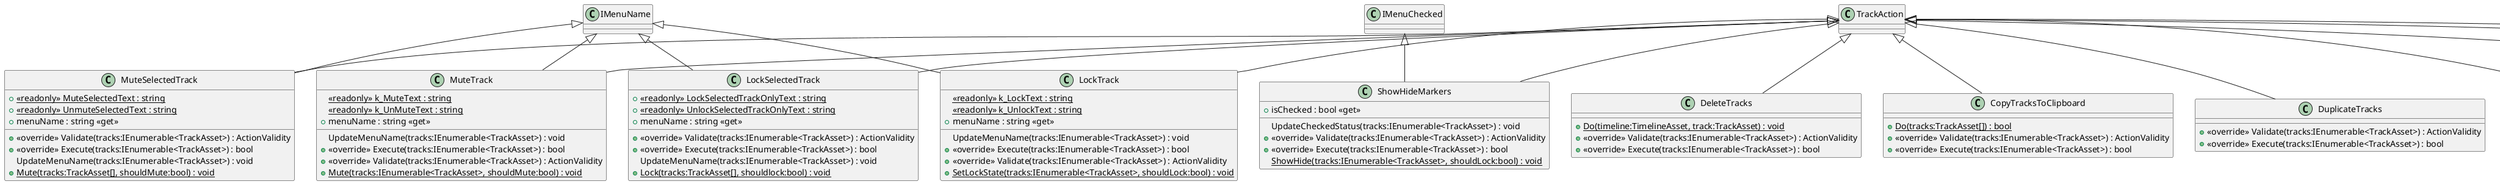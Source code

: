 @startuml
class EditTrackInAnimationWindow {
    + {static} Do(track:TrackAsset) : bool
    + <<override>> Validate(tracks:IEnumerable<TrackAsset>) : ActionValidity
    + <<override>> Execute(tracks:IEnumerable<TrackAsset>) : bool
    {static} CreateTimeControlClipData(track:TrackAsset) : TimelineWindowTimeControl.ClipData
}
class LockSelectedTrack {
    + {static} <<readonly>> LockSelectedTrackOnlyText : string
    + {static} <<readonly>> UnlockSelectedTrackOnlyText : string
    + menuName : string <<get>>
    + <<override>> Validate(tracks:IEnumerable<TrackAsset>) : ActionValidity
    + <<override>> Execute(tracks:IEnumerable<TrackAsset>) : bool
    UpdateMenuName(tracks:IEnumerable<TrackAsset>) : void
    + {static} Lock(tracks:TrackAsset[], shouldlock:bool) : void
}
class LockTrack {
    {static} <<readonly>> k_LockText : string
    {static} <<readonly>> k_UnlockText : string
    + menuName : string <<get>>
    UpdateMenuName(tracks:IEnumerable<TrackAsset>) : void
    + <<override>> Execute(tracks:IEnumerable<TrackAsset>) : bool
    + <<override>> Validate(tracks:IEnumerable<TrackAsset>) : ActionValidity
    + {static} SetLockState(tracks:IEnumerable<TrackAsset>, shouldLock:bool) : void
}
class ShowHideMarkers {
    + isChecked : bool <<get>>
    UpdateCheckedStatus(tracks:IEnumerable<TrackAsset>) : void
    + <<override>> Validate(tracks:IEnumerable<TrackAsset>) : ActionValidity
    + <<override>> Execute(tracks:IEnumerable<TrackAsset>) : bool
    {static} ShowHide(tracks:IEnumerable<TrackAsset>, shouldLock:bool) : void
}
class MuteSelectedTrack {
    + {static} <<readonly>> MuteSelectedText : string
    + {static} <<readonly>> UnmuteSelectedText : string
    + menuName : string <<get>>
    + <<override>> Validate(tracks:IEnumerable<TrackAsset>) : ActionValidity
    + <<override>> Execute(tracks:IEnumerable<TrackAsset>) : bool
    UpdateMenuName(tracks:IEnumerable<TrackAsset>) : void
    + {static} Mute(tracks:TrackAsset[], shouldMute:bool) : void
}
class MuteTrack {
    {static} <<readonly>> k_MuteText : string
    {static} <<readonly>> k_UnMuteText : string
    + menuName : string <<get>>
    UpdateMenuName(tracks:IEnumerable<TrackAsset>) : void
    + <<override>> Execute(tracks:IEnumerable<TrackAsset>) : bool
    + <<override>> Validate(tracks:IEnumerable<TrackAsset>) : ActionValidity
    + {static} Mute(tracks:IEnumerable<TrackAsset>, shouldMute:bool) : void
}
class DeleteTracks {
    + {static} Do(timeline:TimelineAsset, track:TrackAsset) : void
    + <<override>> Validate(tracks:IEnumerable<TrackAsset>) : ActionValidity
    + <<override>> Execute(tracks:IEnumerable<TrackAsset>) : bool
}
class CopyTracksToClipboard {
    + {static} Do(tracks:TrackAsset[]) : bool
    + <<override>> Validate(tracks:IEnumerable<TrackAsset>) : ActionValidity
    + <<override>> Execute(tracks:IEnumerable<TrackAsset>) : bool
}
class DuplicateTracks {
    + <<override>> Validate(tracks:IEnumerable<TrackAsset>) : ActionValidity
    + <<override>> Execute(tracks:IEnumerable<TrackAsset>) : bool
}
class RemoveInvalidMarkersAction {
    + <<override>> Validate(tracks:IEnumerable<TrackAsset>) : ActionValidity
    + <<override>> Execute(tracks:IEnumerable<TrackAsset>) : bool
}
class CollapseTrackAction {
    + <<override>> Validate(tracks:IEnumerable<TrackAsset>) : ActionValidity
    + <<override>> Execute(tracks:IEnumerable<TrackAsset>) : bool
}
class ExpandTrackAction {
    + <<override>> Validate(tracks:IEnumerable<TrackAsset>) : ActionValidity
    + <<override>> Execute(tracks:IEnumerable<TrackAsset>) : bool
}
TrackAction <|-- EditTrackInAnimationWindow
TrackAction <|-- LockSelectedTrack
IMenuName <|-- LockSelectedTrack
TrackAction <|-- LockTrack
IMenuName <|-- LockTrack
TrackAction <|-- ShowHideMarkers
IMenuChecked <|-- ShowHideMarkers
TrackAction <|-- MuteSelectedTrack
IMenuName <|-- MuteSelectedTrack
TrackAction <|-- MuteTrack
IMenuName <|-- MuteTrack
TrackAction <|-- DeleteTracks
TrackAction <|-- CopyTracksToClipboard
TrackAction <|-- DuplicateTracks
TrackAction <|-- RemoveInvalidMarkersAction
TrackAction <|-- CollapseTrackAction
TrackAction <|-- ExpandTrackAction
@enduml
